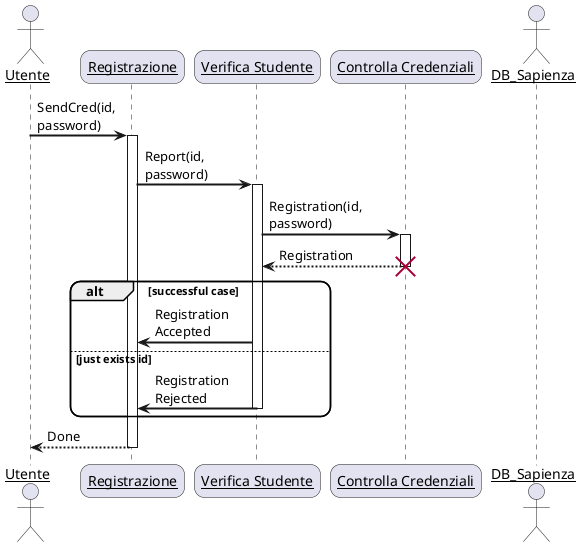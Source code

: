 @startuml
skinparam sequenceArrowThickness 2
skinparam roundcorner 20
skinparam maxmessagesize 60
skinparam sequenceParticipant underline

actor Utente
participant "Registrazione" as A
participant "Verifica Studente" as B
participant "Controlla Credenziali" as C
actor DB_Sapienza

Utente -> A: SendCred(id, password)
activate A

A -> B: Report(id, password)
activate B

B -> C: Registration(id, password)
activate C

C --> B: Registration

destroy C

alt successful case

    B -> A: Registration Accepted

else just exists id

    B -> A: Registration Rejected

deactivate B
    
end

A --> Utente: Done
deactivate A

@enduml
